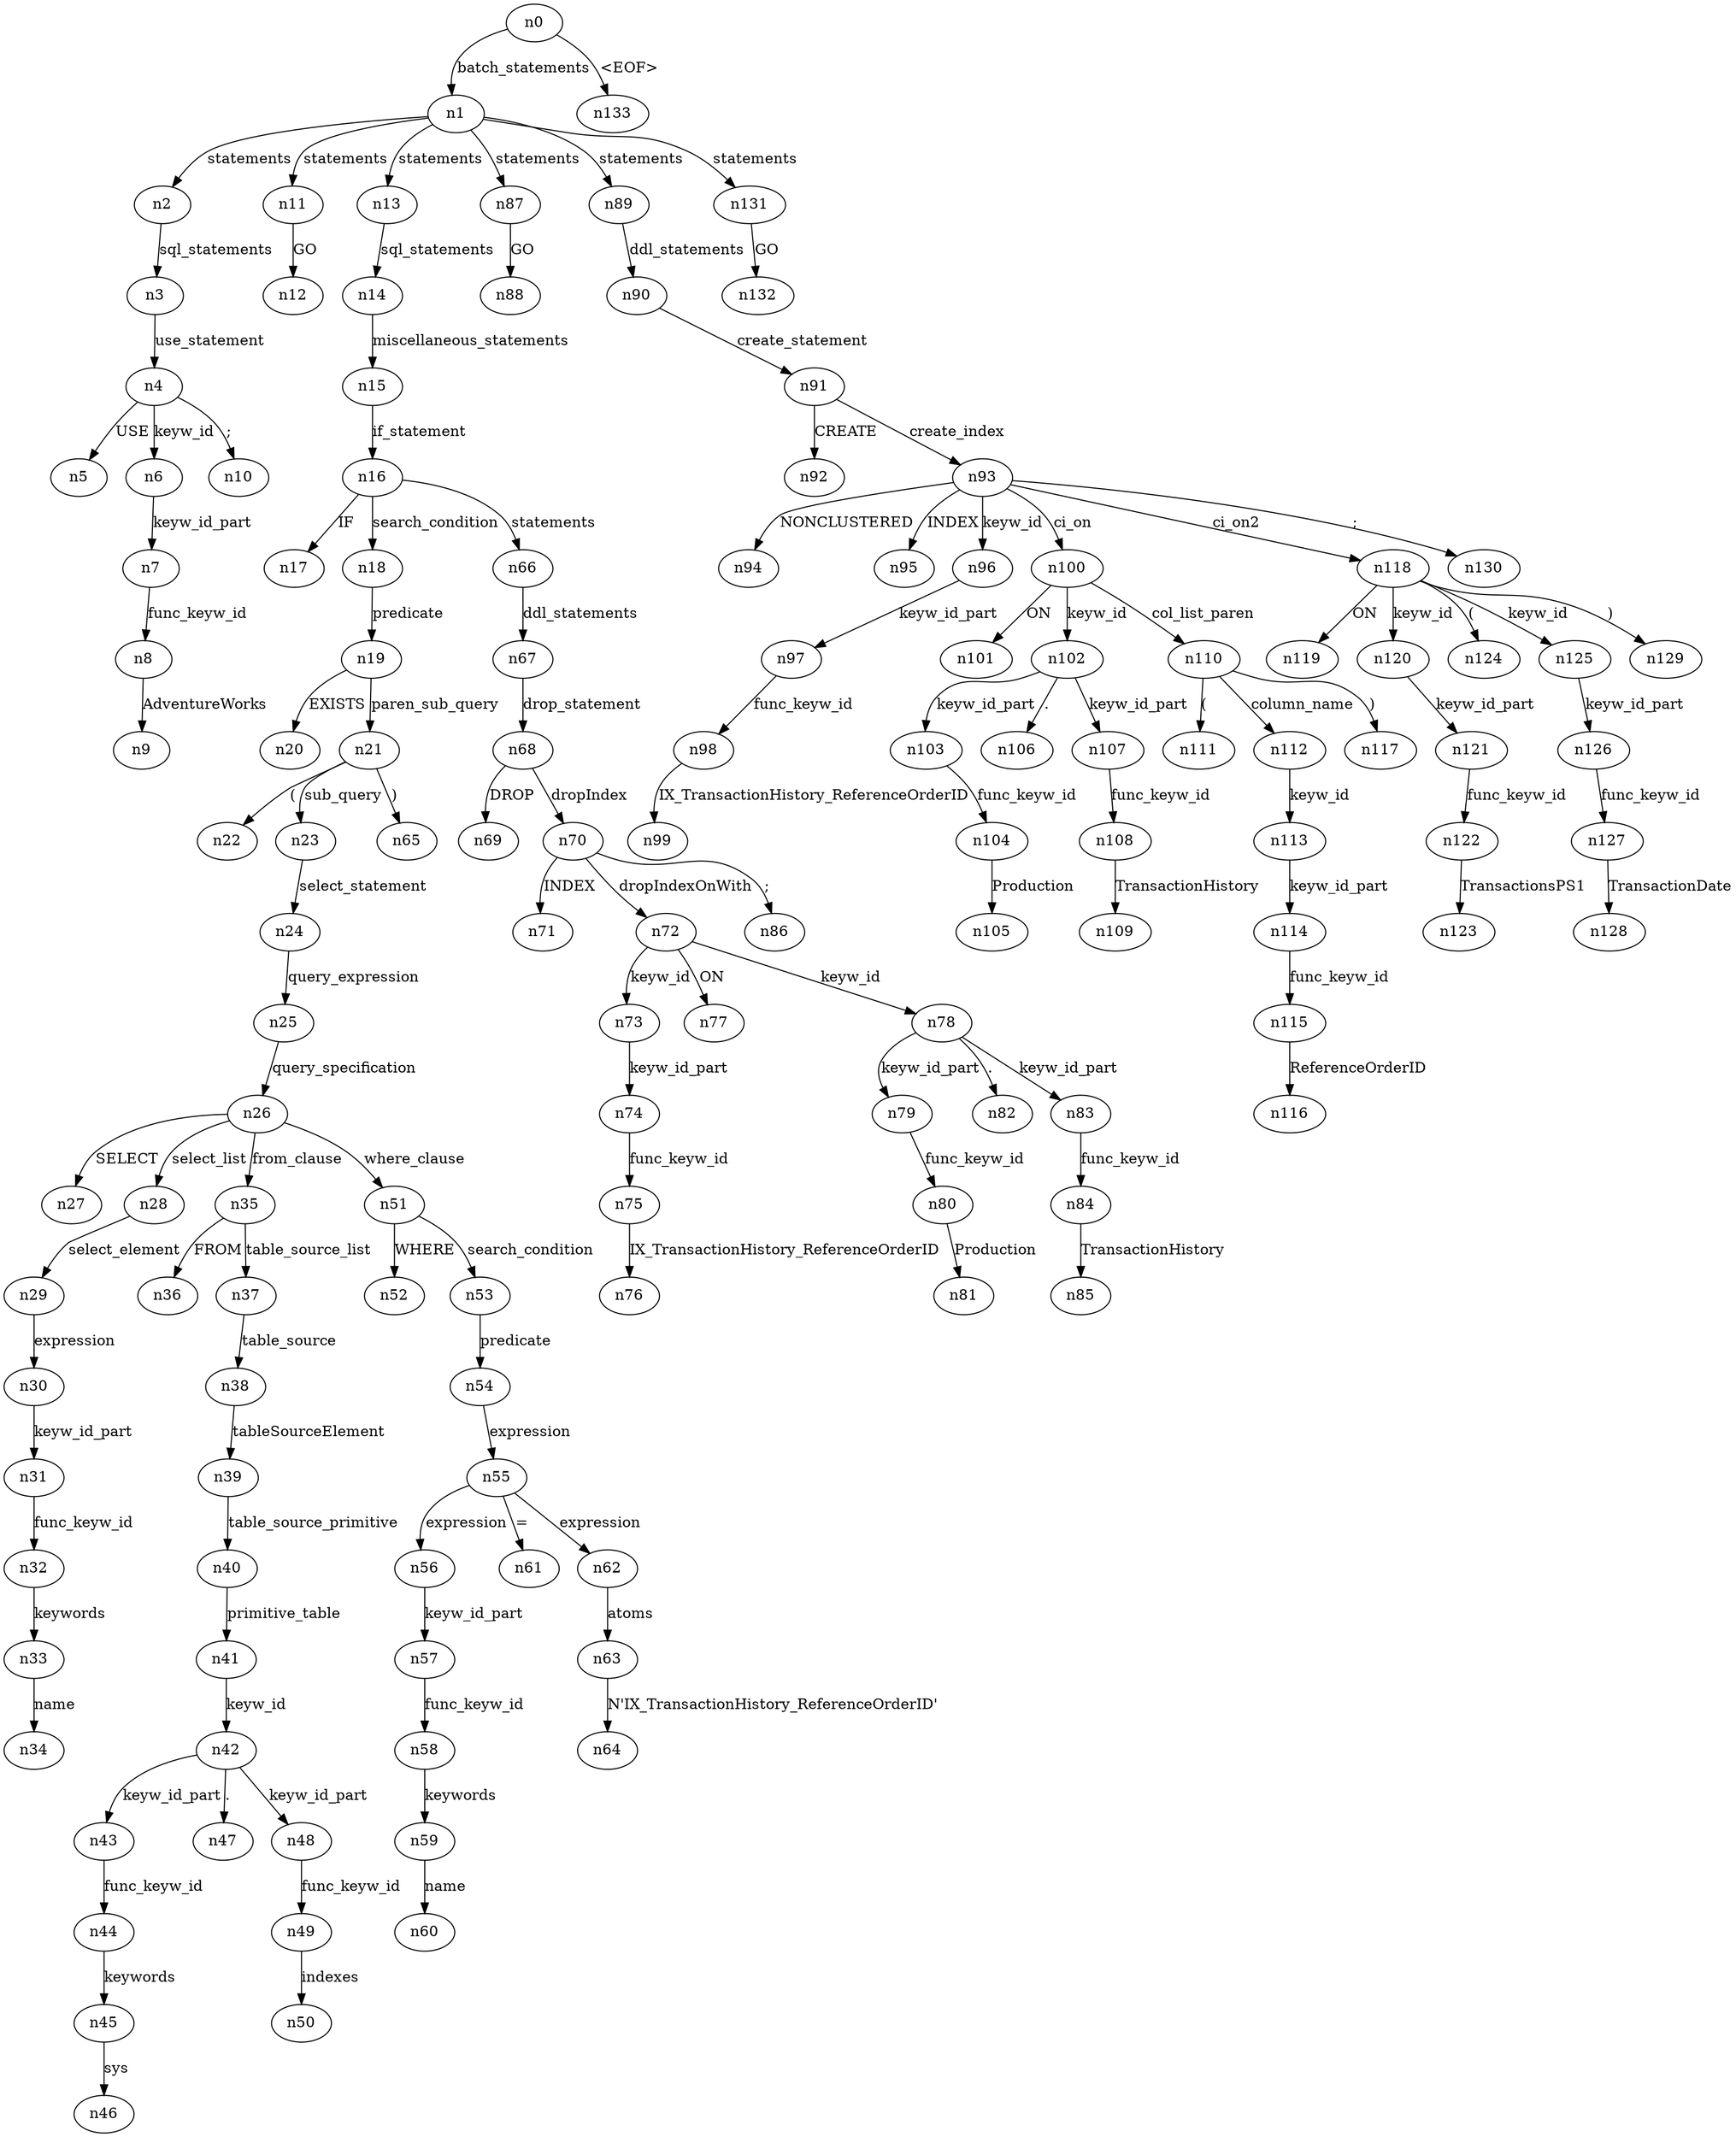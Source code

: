 digraph ParseTree {
  n0 -> n1 [label="batch_statements"];
  n1 -> n2 [label="statements"];
  n2 -> n3 [label="sql_statements"];
  n3 -> n4 [label="use_statement"];
  n4 -> n5 [label="USE"];
  n4 -> n6 [label="keyw_id"];
  n6 -> n7 [label="keyw_id_part"];
  n7 -> n8 [label="func_keyw_id"];
  n8 -> n9 [label="AdventureWorks"];
  n4 -> n10 [label=";"];
  n1 -> n11 [label="statements"];
  n11 -> n12 [label="GO"];
  n1 -> n13 [label="statements"];
  n13 -> n14 [label="sql_statements"];
  n14 -> n15 [label="miscellaneous_statements"];
  n15 -> n16 [label="if_statement"];
  n16 -> n17 [label="IF"];
  n16 -> n18 [label="search_condition"];
  n18 -> n19 [label="predicate"];
  n19 -> n20 [label="EXISTS"];
  n19 -> n21 [label="paren_sub_query"];
  n21 -> n22 [label="("];
  n21 -> n23 [label="sub_query"];
  n23 -> n24 [label="select_statement"];
  n24 -> n25 [label="query_expression"];
  n25 -> n26 [label="query_specification"];
  n26 -> n27 [label="SELECT"];
  n26 -> n28 [label="select_list"];
  n28 -> n29 [label="select_element"];
  n29 -> n30 [label="expression"];
  n30 -> n31 [label="keyw_id_part"];
  n31 -> n32 [label="func_keyw_id"];
  n32 -> n33 [label="keywords"];
  n33 -> n34 [label="name"];
  n26 -> n35 [label="from_clause"];
  n35 -> n36 [label="FROM"];
  n35 -> n37 [label="table_source_list"];
  n37 -> n38 [label="table_source"];
  n38 -> n39 [label="tableSourceElement"];
  n39 -> n40 [label="table_source_primitive"];
  n40 -> n41 [label="primitive_table"];
  n41 -> n42 [label="keyw_id"];
  n42 -> n43 [label="keyw_id_part"];
  n43 -> n44 [label="func_keyw_id"];
  n44 -> n45 [label="keywords"];
  n45 -> n46 [label="sys"];
  n42 -> n47 [label="."];
  n42 -> n48 [label="keyw_id_part"];
  n48 -> n49 [label="func_keyw_id"];
  n49 -> n50 [label="indexes"];
  n26 -> n51 [label="where_clause"];
  n51 -> n52 [label="WHERE"];
  n51 -> n53 [label="search_condition"];
  n53 -> n54 [label="predicate"];
  n54 -> n55 [label="expression"];
  n55 -> n56 [label="expression"];
  n56 -> n57 [label="keyw_id_part"];
  n57 -> n58 [label="func_keyw_id"];
  n58 -> n59 [label="keywords"];
  n59 -> n60 [label="name"];
  n55 -> n61 [label="="];
  n55 -> n62 [label="expression"];
  n62 -> n63 [label="atoms"];
  n63 -> n64 [label="N'IX_TransactionHistory_ReferenceOrderID'"];
  n21 -> n65 [label=")"];
  n16 -> n66 [label="statements"];
  n66 -> n67 [label="ddl_statements"];
  n67 -> n68 [label="drop_statement"];
  n68 -> n69 [label="DROP"];
  n68 -> n70 [label="dropIndex"];
  n70 -> n71 [label="INDEX"];
  n70 -> n72 [label="dropIndexOnWith"];
  n72 -> n73 [label="keyw_id"];
  n73 -> n74 [label="keyw_id_part"];
  n74 -> n75 [label="func_keyw_id"];
  n75 -> n76 [label="IX_TransactionHistory_ReferenceOrderID"];
  n72 -> n77 [label="ON"];
  n72 -> n78 [label="keyw_id"];
  n78 -> n79 [label="keyw_id_part"];
  n79 -> n80 [label="func_keyw_id"];
  n80 -> n81 [label="Production"];
  n78 -> n82 [label="."];
  n78 -> n83 [label="keyw_id_part"];
  n83 -> n84 [label="func_keyw_id"];
  n84 -> n85 [label="TransactionHistory"];
  n70 -> n86 [label=";"];
  n1 -> n87 [label="statements"];
  n87 -> n88 [label="GO"];
  n1 -> n89 [label="statements"];
  n89 -> n90 [label="ddl_statements"];
  n90 -> n91 [label="create_statement"];
  n91 -> n92 [label="CREATE"];
  n91 -> n93 [label="create_index"];
  n93 -> n94 [label="NONCLUSTERED"];
  n93 -> n95 [label="INDEX"];
  n93 -> n96 [label="keyw_id"];
  n96 -> n97 [label="keyw_id_part"];
  n97 -> n98 [label="func_keyw_id"];
  n98 -> n99 [label="IX_TransactionHistory_ReferenceOrderID"];
  n93 -> n100 [label="ci_on"];
  n100 -> n101 [label="ON"];
  n100 -> n102 [label="keyw_id"];
  n102 -> n103 [label="keyw_id_part"];
  n103 -> n104 [label="func_keyw_id"];
  n104 -> n105 [label="Production"];
  n102 -> n106 [label="."];
  n102 -> n107 [label="keyw_id_part"];
  n107 -> n108 [label="func_keyw_id"];
  n108 -> n109 [label="TransactionHistory"];
  n100 -> n110 [label="col_list_paren"];
  n110 -> n111 [label="("];
  n110 -> n112 [label="column_name"];
  n112 -> n113 [label="keyw_id"];
  n113 -> n114 [label="keyw_id_part"];
  n114 -> n115 [label="func_keyw_id"];
  n115 -> n116 [label="ReferenceOrderID"];
  n110 -> n117 [label=")"];
  n93 -> n118 [label="ci_on2"];
  n118 -> n119 [label="ON"];
  n118 -> n120 [label="keyw_id"];
  n120 -> n121 [label="keyw_id_part"];
  n121 -> n122 [label="func_keyw_id"];
  n122 -> n123 [label="TransactionsPS1"];
  n118 -> n124 [label="("];
  n118 -> n125 [label="keyw_id"];
  n125 -> n126 [label="keyw_id_part"];
  n126 -> n127 [label="func_keyw_id"];
  n127 -> n128 [label="TransactionDate"];
  n118 -> n129 [label=")"];
  n93 -> n130 [label=";"];
  n1 -> n131 [label="statements"];
  n131 -> n132 [label="GO"];
  n0 -> n133 [label="<EOF>"];
}